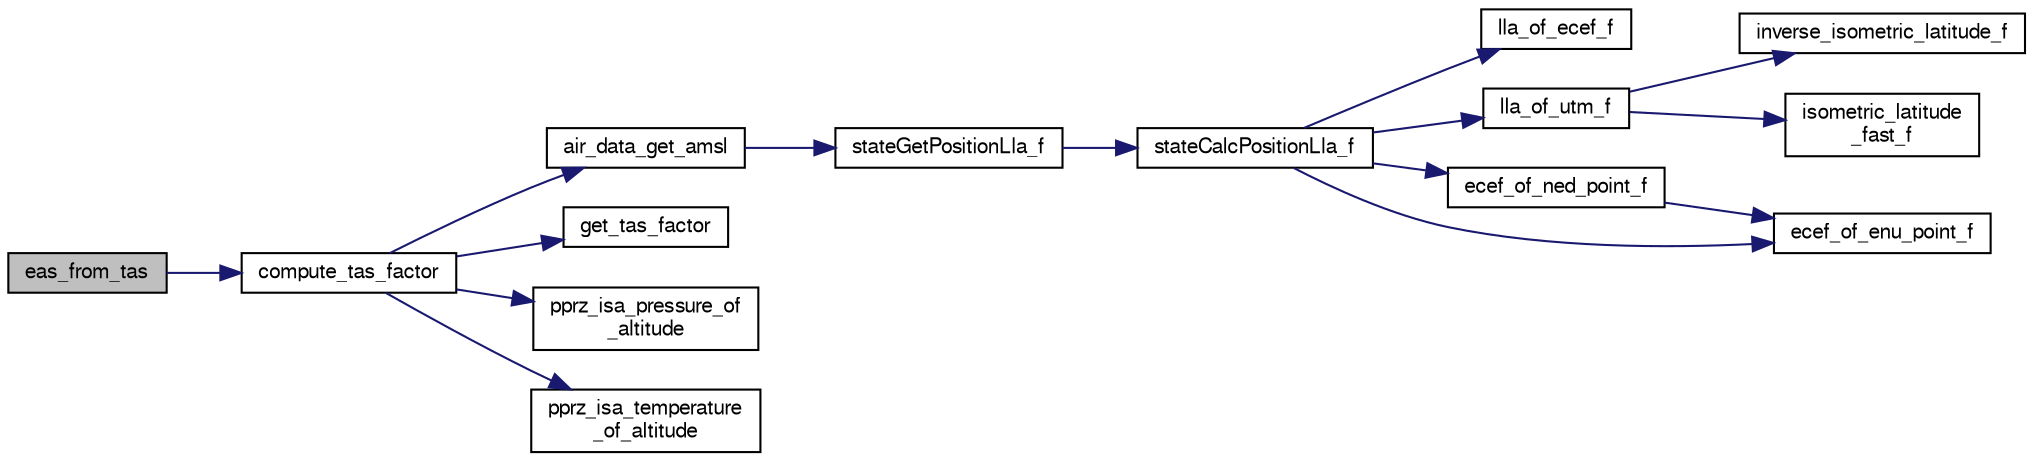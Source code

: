 digraph "eas_from_tas"
{
  edge [fontname="FreeSans",fontsize="10",labelfontname="FreeSans",labelfontsize="10"];
  node [fontname="FreeSans",fontsize="10",shape=record];
  rankdir="LR";
  Node1 [label="eas_from_tas",height=0.2,width=0.4,color="black", fillcolor="grey75", style="filled", fontcolor="black"];
  Node1 -> Node2 [color="midnightblue",fontsize="10",style="solid",fontname="FreeSans"];
  Node2 [label="compute_tas_factor",height=0.2,width=0.4,color="black", fillcolor="white", style="filled",URL="$air__data_8c.html#a4035dda781bc016f24033b67116330b5",tooltip="Internal utility function to compute current tas factor if needed. "];
  Node2 -> Node3 [color="midnightblue",fontsize="10",style="solid",fontname="FreeSans"];
  Node3 [label="air_data_get_amsl",height=0.2,width=0.4,color="black", fillcolor="white", style="filled",URL="$air__data_8c.html#a4691b05fed5487ddf708464110926d4d",tooltip="Return AMSL (altitude AboveSeaLevel). "];
  Node3 -> Node4 [color="midnightblue",fontsize="10",style="solid",fontname="FreeSans"];
  Node4 [label="stateGetPositionLla_f",height=0.2,width=0.4,color="black", fillcolor="white", style="filled",URL="$group__state__position.html#gabd04faa28d1792450eaa4a3f22066055",tooltip="Get position in LLA coordinates (float). "];
  Node4 -> Node5 [color="midnightblue",fontsize="10",style="solid",fontname="FreeSans"];
  Node5 [label="stateCalcPositionLla_f",height=0.2,width=0.4,color="black", fillcolor="white", style="filled",URL="$group__state__position.html#gaac3f376669ccf9575fb91e78ae4954f7"];
  Node5 -> Node6 [color="midnightblue",fontsize="10",style="solid",fontname="FreeSans"];
  Node6 [label="lla_of_ecef_f",height=0.2,width=0.4,color="black", fillcolor="white", style="filled",URL="$pprz__geodetic__float_8c.html#adecd186d51b41b09f0cad928c0d2f68e"];
  Node5 -> Node7 [color="midnightblue",fontsize="10",style="solid",fontname="FreeSans"];
  Node7 [label="lla_of_utm_f",height=0.2,width=0.4,color="black", fillcolor="white", style="filled",URL="$pprz__geodetic__float_8c.html#a30c2e47ec9a898079c04e8b08496b455"];
  Node7 -> Node8 [color="midnightblue",fontsize="10",style="solid",fontname="FreeSans"];
  Node8 [label="inverse_isometric_latitude_f",height=0.2,width=0.4,color="black", fillcolor="white", style="filled",URL="$pprz__geodetic__float_8c.html#a28b6e05c87f50f1e5290e36407095fb6"];
  Node7 -> Node9 [color="midnightblue",fontsize="10",style="solid",fontname="FreeSans"];
  Node9 [label="isometric_latitude\l_fast_f",height=0.2,width=0.4,color="black", fillcolor="white", style="filled",URL="$pprz__geodetic__float_8c.html#a21ea1b369f7d4abd984fb89c488dde24"];
  Node5 -> Node10 [color="midnightblue",fontsize="10",style="solid",fontname="FreeSans"];
  Node10 [label="ecef_of_ned_point_f",height=0.2,width=0.4,color="black", fillcolor="white", style="filled",URL="$pprz__geodetic__float_8c.html#a9703caac26c4b1272c010037fd661956"];
  Node10 -> Node11 [color="midnightblue",fontsize="10",style="solid",fontname="FreeSans"];
  Node11 [label="ecef_of_enu_point_f",height=0.2,width=0.4,color="black", fillcolor="white", style="filled",URL="$pprz__geodetic__float_8c.html#a197187e7b04018beddfcd6a7a4ab3972"];
  Node5 -> Node11 [color="midnightblue",fontsize="10",style="solid",fontname="FreeSans"];
  Node2 -> Node12 [color="midnightblue",fontsize="10",style="solid",fontname="FreeSans"];
  Node12 [label="get_tas_factor",height=0.2,width=0.4,color="black", fillcolor="white", style="filled",URL="$air__data_8c.html#ae9803888a95a6268efcb76c8adc5cff4",tooltip="Calculate true airspeed (TAS) factor. "];
  Node2 -> Node13 [color="midnightblue",fontsize="10",style="solid",fontname="FreeSans"];
  Node13 [label="pprz_isa_pressure_of\l_altitude",height=0.2,width=0.4,color="black", fillcolor="white", style="filled",URL="$group__math__isa.html#ga64a5320121c2e4fcd276a8434fa18c7b",tooltip="Get pressure in Pa from absolute altitude (using simplified equation). "];
  Node2 -> Node14 [color="midnightblue",fontsize="10",style="solid",fontname="FreeSans"];
  Node14 [label="pprz_isa_temperature\l_of_altitude",height=0.2,width=0.4,color="black", fillcolor="white", style="filled",URL="$group__math__isa.html#ga889c38e2942d13f6bd92deeb331f63a0",tooltip="Get ISA temperature from a MSL altitude. "];
}
